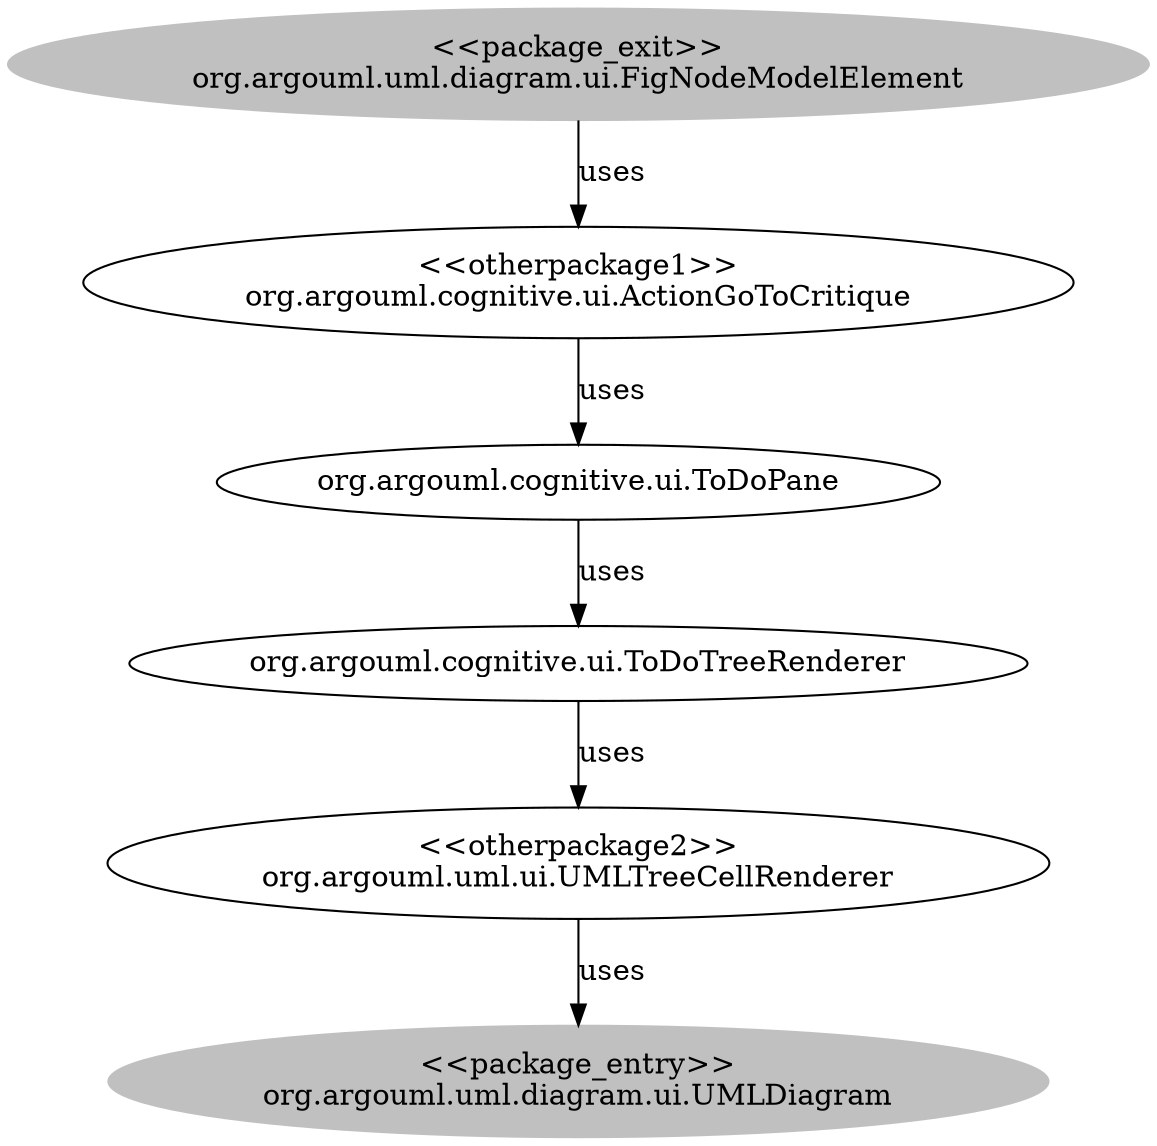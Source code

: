 digraph cd {
	org_argouml_uml_diagram_ui_FigNodeModelElement [label="<<package_exit>>
org.argouml.uml.diagram.ui.FigNodeModelElement",style=filled,color="grey"];
	org_argouml_uml_diagram_ui_UMLDiagram [label="<<package_entry>>
org.argouml.uml.diagram.ui.UMLDiagram",style=filled,color="grey"];
	org_argouml_cognitive_ui_ActionGoToCritique [label="<<otherpackage1>>
org.argouml.cognitive.ui.ActionGoToCritique"];
	org_argouml_uml_ui_UMLTreeCellRenderer [label="<<otherpackage2>>
org.argouml.uml.ui.UMLTreeCellRenderer"];
	org_argouml_cognitive_ui_ToDoPane [label="org.argouml.cognitive.ui.ToDoPane"];
	org_argouml_cognitive_ui_ToDoTreeRenderer [label="org.argouml.cognitive.ui.ToDoTreeRenderer"];
	org_argouml_uml_diagram_ui_FigNodeModelElement -> org_argouml_cognitive_ui_ActionGoToCritique [label=uses];
	org_argouml_uml_ui_UMLTreeCellRenderer -> org_argouml_uml_diagram_ui_UMLDiagram [label=uses];
	org_argouml_cognitive_ui_ActionGoToCritique -> org_argouml_cognitive_ui_ToDoPane [label=uses];
	org_argouml_cognitive_ui_ToDoPane -> org_argouml_cognitive_ui_ToDoTreeRenderer [label=uses];
	org_argouml_cognitive_ui_ToDoTreeRenderer -> org_argouml_uml_ui_UMLTreeCellRenderer [label=uses];
}
